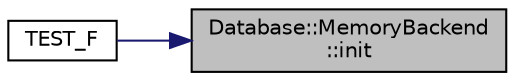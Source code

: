 digraph "Database::MemoryBackend::init"
{
 // LATEX_PDF_SIZE
  edge [fontname="Helvetica",fontsize="10",labelfontname="Helvetica",labelfontsize="10"];
  node [fontname="Helvetica",fontsize="10",shape=record];
  rankdir="RL";
  Node1 [label="Database::MemoryBackend\l::init",height=0.2,width=0.4,color="black", fillcolor="grey75", style="filled", fontcolor="black",tooltip="init backend - connect to database or create new one"];
  Node1 -> Node2 [dir="back",color="midnightblue",fontsize="10",style="solid",fontname="Helvetica"];
  Node2 [label="TEST_F",height=0.2,width=0.4,color="black", fillcolor="white", style="filled",URL="$memory__backend__tests_8cpp.html#a5013b39cd40997a97bc46e5ac3abca05",tooltip=" "];
}

